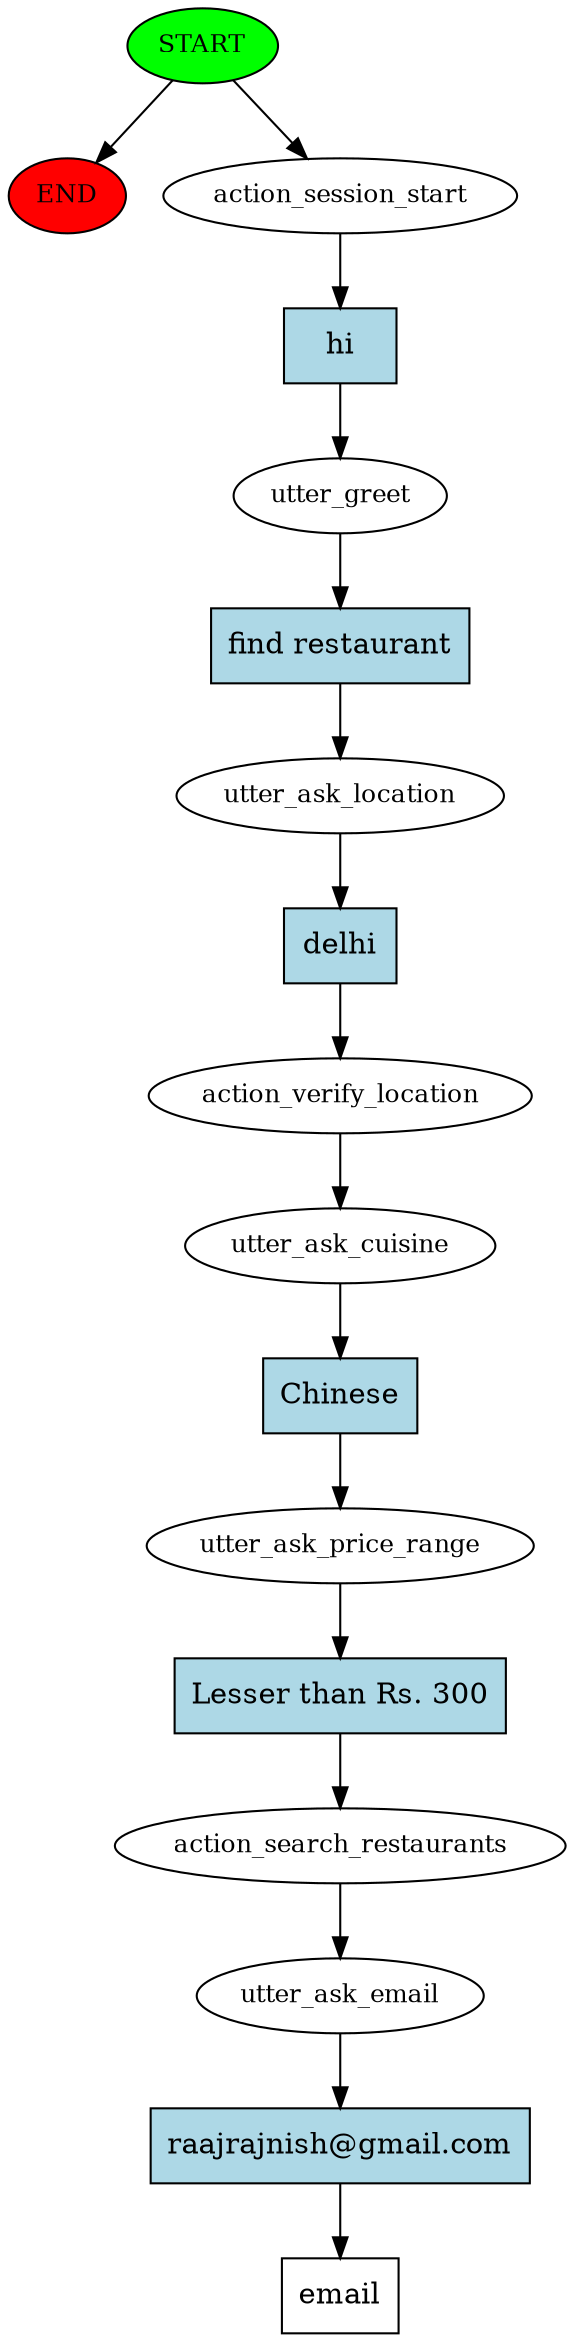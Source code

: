 digraph  {
0 [class="start active", fillcolor=green, fontsize=12, label=START, style=filled];
"-1" [class=end, fillcolor=red, fontsize=12, label=END, style=filled];
1 [class=active, fontsize=12, label=action_session_start];
2 [class=active, fontsize=12, label=utter_greet];
3 [class=active, fontsize=12, label=utter_ask_location];
4 [class=active, fontsize=12, label=action_verify_location];
5 [class=active, fontsize=12, label=utter_ask_cuisine];
6 [class=active, fontsize=12, label=utter_ask_price_range];
7 [class=active, fontsize=12, label=action_search_restaurants];
8 [class=active, fontsize=12, label=utter_ask_email];
9 [class="intent dashed active", label=email, shape=rect];
10 [class="intent active", fillcolor=lightblue, label=hi, shape=rect, style=filled];
11 [class="intent active", fillcolor=lightblue, label="find restaurant", shape=rect, style=filled];
12 [class="intent active", fillcolor=lightblue, label=delhi, shape=rect, style=filled];
13 [class="intent active", fillcolor=lightblue, label=Chinese, shape=rect, style=filled];
14 [class="intent active", fillcolor=lightblue, label="Lesser than Rs. 300", shape=rect, style=filled];
15 [class="intent active", fillcolor=lightblue, label="raajrajnish@gmail.com", shape=rect, style=filled];
0 -> "-1"  [class="", key=NONE, label=""];
0 -> 1  [class=active, key=NONE, label=""];
1 -> 10  [class=active, key=0];
2 -> 11  [class=active, key=0];
3 -> 12  [class=active, key=0];
4 -> 5  [class=active, key=NONE, label=""];
5 -> 13  [class=active, key=0];
6 -> 14  [class=active, key=0];
7 -> 8  [class=active, key=NONE, label=""];
8 -> 15  [class=active, key=0];
10 -> 2  [class=active, key=0];
11 -> 3  [class=active, key=0];
12 -> 4  [class=active, key=0];
13 -> 6  [class=active, key=0];
14 -> 7  [class=active, key=0];
15 -> 9  [class=active, key=0];
}
